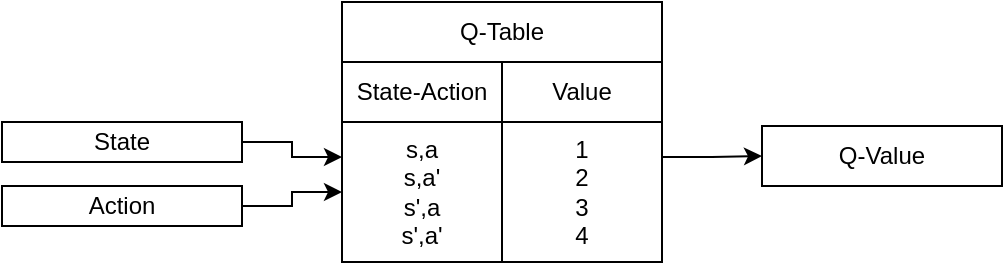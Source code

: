 <mxfile version="15.4.0" type="device"><diagram id="Re-4pKsv-fYJ8kVm0wZn" name="Page-1"><mxGraphModel dx="749" dy="556" grid="1" gridSize="10" guides="1" tooltips="1" connect="1" arrows="1" fold="1" page="1" pageScale="1" pageWidth="850" pageHeight="1100" math="0" shadow="0"><root><mxCell id="0"/><mxCell id="1" parent="0"/><mxCell id="vTnIA7wWoM-JC5CW0Prw-16" style="edgeStyle=orthogonalEdgeStyle;rounded=0;orthogonalLoop=1;jettySize=auto;html=1;exitX=1;exitY=0.5;exitDx=0;exitDy=0;entryX=0;entryY=0.25;entryDx=0;entryDy=0;" edge="1" parent="1" source="vTnIA7wWoM-JC5CW0Prw-1" target="vTnIA7wWoM-JC5CW0Prw-13"><mxGeometry relative="1" as="geometry"/></mxCell><mxCell id="vTnIA7wWoM-JC5CW0Prw-1" value="State" style="rounded=0;whiteSpace=wrap;html=1;" vertex="1" parent="1"><mxGeometry x="110" y="230" width="120" height="20" as="geometry"/></mxCell><mxCell id="vTnIA7wWoM-JC5CW0Prw-17" style="edgeStyle=orthogonalEdgeStyle;rounded=0;orthogonalLoop=1;jettySize=auto;html=1;entryX=0;entryY=0.5;entryDx=0;entryDy=0;" edge="1" parent="1" source="vTnIA7wWoM-JC5CW0Prw-2" target="vTnIA7wWoM-JC5CW0Prw-13"><mxGeometry relative="1" as="geometry"/></mxCell><mxCell id="vTnIA7wWoM-JC5CW0Prw-2" value="Action" style="rounded=0;whiteSpace=wrap;html=1;" vertex="1" parent="1"><mxGeometry x="110" y="262" width="120" height="20" as="geometry"/></mxCell><mxCell id="vTnIA7wWoM-JC5CW0Prw-10" value="Q-Table" style="rounded=0;whiteSpace=wrap;html=1;" vertex="1" parent="1"><mxGeometry x="280" y="170" width="160" height="30" as="geometry"/></mxCell><mxCell id="vTnIA7wWoM-JC5CW0Prw-11" value="State-Action" style="rounded=0;whiteSpace=wrap;html=1;" vertex="1" parent="1"><mxGeometry x="280" y="200" width="80" height="30" as="geometry"/></mxCell><mxCell id="vTnIA7wWoM-JC5CW0Prw-12" value="Value" style="rounded=0;whiteSpace=wrap;html=1;" vertex="1" parent="1"><mxGeometry x="360" y="200" width="80" height="30" as="geometry"/></mxCell><mxCell id="vTnIA7wWoM-JC5CW0Prw-13" value="s,a&lt;br&gt;s,a'&lt;br&gt;s',a&lt;br&gt;s',a'&lt;br&gt;" style="rounded=0;whiteSpace=wrap;html=1;" vertex="1" parent="1"><mxGeometry x="280" y="230" width="80" height="70" as="geometry"/></mxCell><mxCell id="vTnIA7wWoM-JC5CW0Prw-18" style="edgeStyle=orthogonalEdgeStyle;rounded=0;orthogonalLoop=1;jettySize=auto;html=1;exitX=1;exitY=0.25;exitDx=0;exitDy=0;entryX=0;entryY=0.5;entryDx=0;entryDy=0;" edge="1" parent="1" source="vTnIA7wWoM-JC5CW0Prw-14" target="vTnIA7wWoM-JC5CW0Prw-15"><mxGeometry relative="1" as="geometry"/></mxCell><mxCell id="vTnIA7wWoM-JC5CW0Prw-14" value="1&lt;br&gt;2&lt;br&gt;3&lt;br&gt;4" style="rounded=0;whiteSpace=wrap;html=1;" vertex="1" parent="1"><mxGeometry x="360" y="230" width="80" height="70" as="geometry"/></mxCell><mxCell id="vTnIA7wWoM-JC5CW0Prw-15" value="Q-Value" style="rounded=0;whiteSpace=wrap;html=1;" vertex="1" parent="1"><mxGeometry x="490" y="232" width="120" height="30" as="geometry"/></mxCell></root></mxGraphModel></diagram></mxfile>